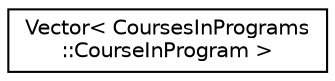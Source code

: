 digraph "Graphical Class Hierarchy"
{
 // LATEX_PDF_SIZE
  edge [fontname="Helvetica",fontsize="10",labelfontname="Helvetica",labelfontsize="10"];
  node [fontname="Helvetica",fontsize="10",shape=record];
  rankdir="LR";
  Node0 [label="Vector\< CoursesInPrograms\l::CourseInProgram \>",height=0.2,width=0.4,color="black", fillcolor="white", style="filled",URL="$class_vector.html",tooltip=" "];
}
